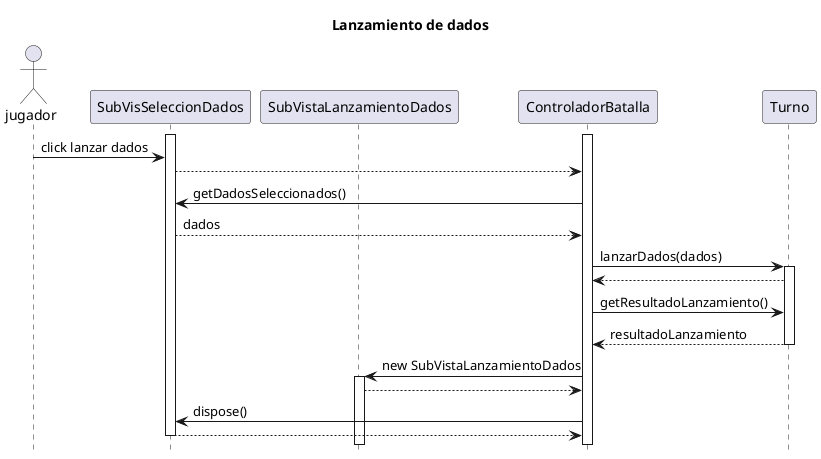 @startuml
hide footbox

title Lanzamiento de dados
actor jugador as j

participant SubVisSeleccionDados as visDados
participant SubVistaLanzamientoDados as visLan
participant ControladorBatalla as contB
participant Turno


activate contB
activate visDados

j -> visDados :click lanzar dados
visDados --> contB
contB -> visDados: getDadosSeleccionados()
visDados --> contB : dados
contB -> Turno:lanzarDados(dados)
activate Turno

Turno --> contB
contB -> Turno :getResultadoLanzamiento()
Turno --> contB: resultadoLanzamiento
deactivate Turno
contB -> visLan:new SubVistaLanzamientoDados
activate visLan
visLan -->contB
contB -> visDados :dispose()
visDados --> contB

deactivate visDados



@enduml
